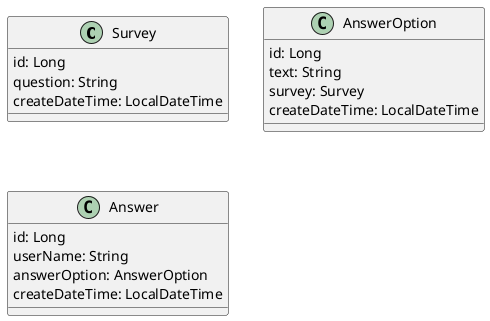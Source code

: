 @startuml

class Survey{
    id: Long
    question: String
    createDateTime: LocalDateTime
}

class AnswerOption{
    id: Long
    text: String
    survey: Survey
    createDateTime: LocalDateTime
}

class Answer {
    id: Long
    userName: String
    answerOption: AnswerOption
    createDateTime: LocalDateTime
}

@enduml